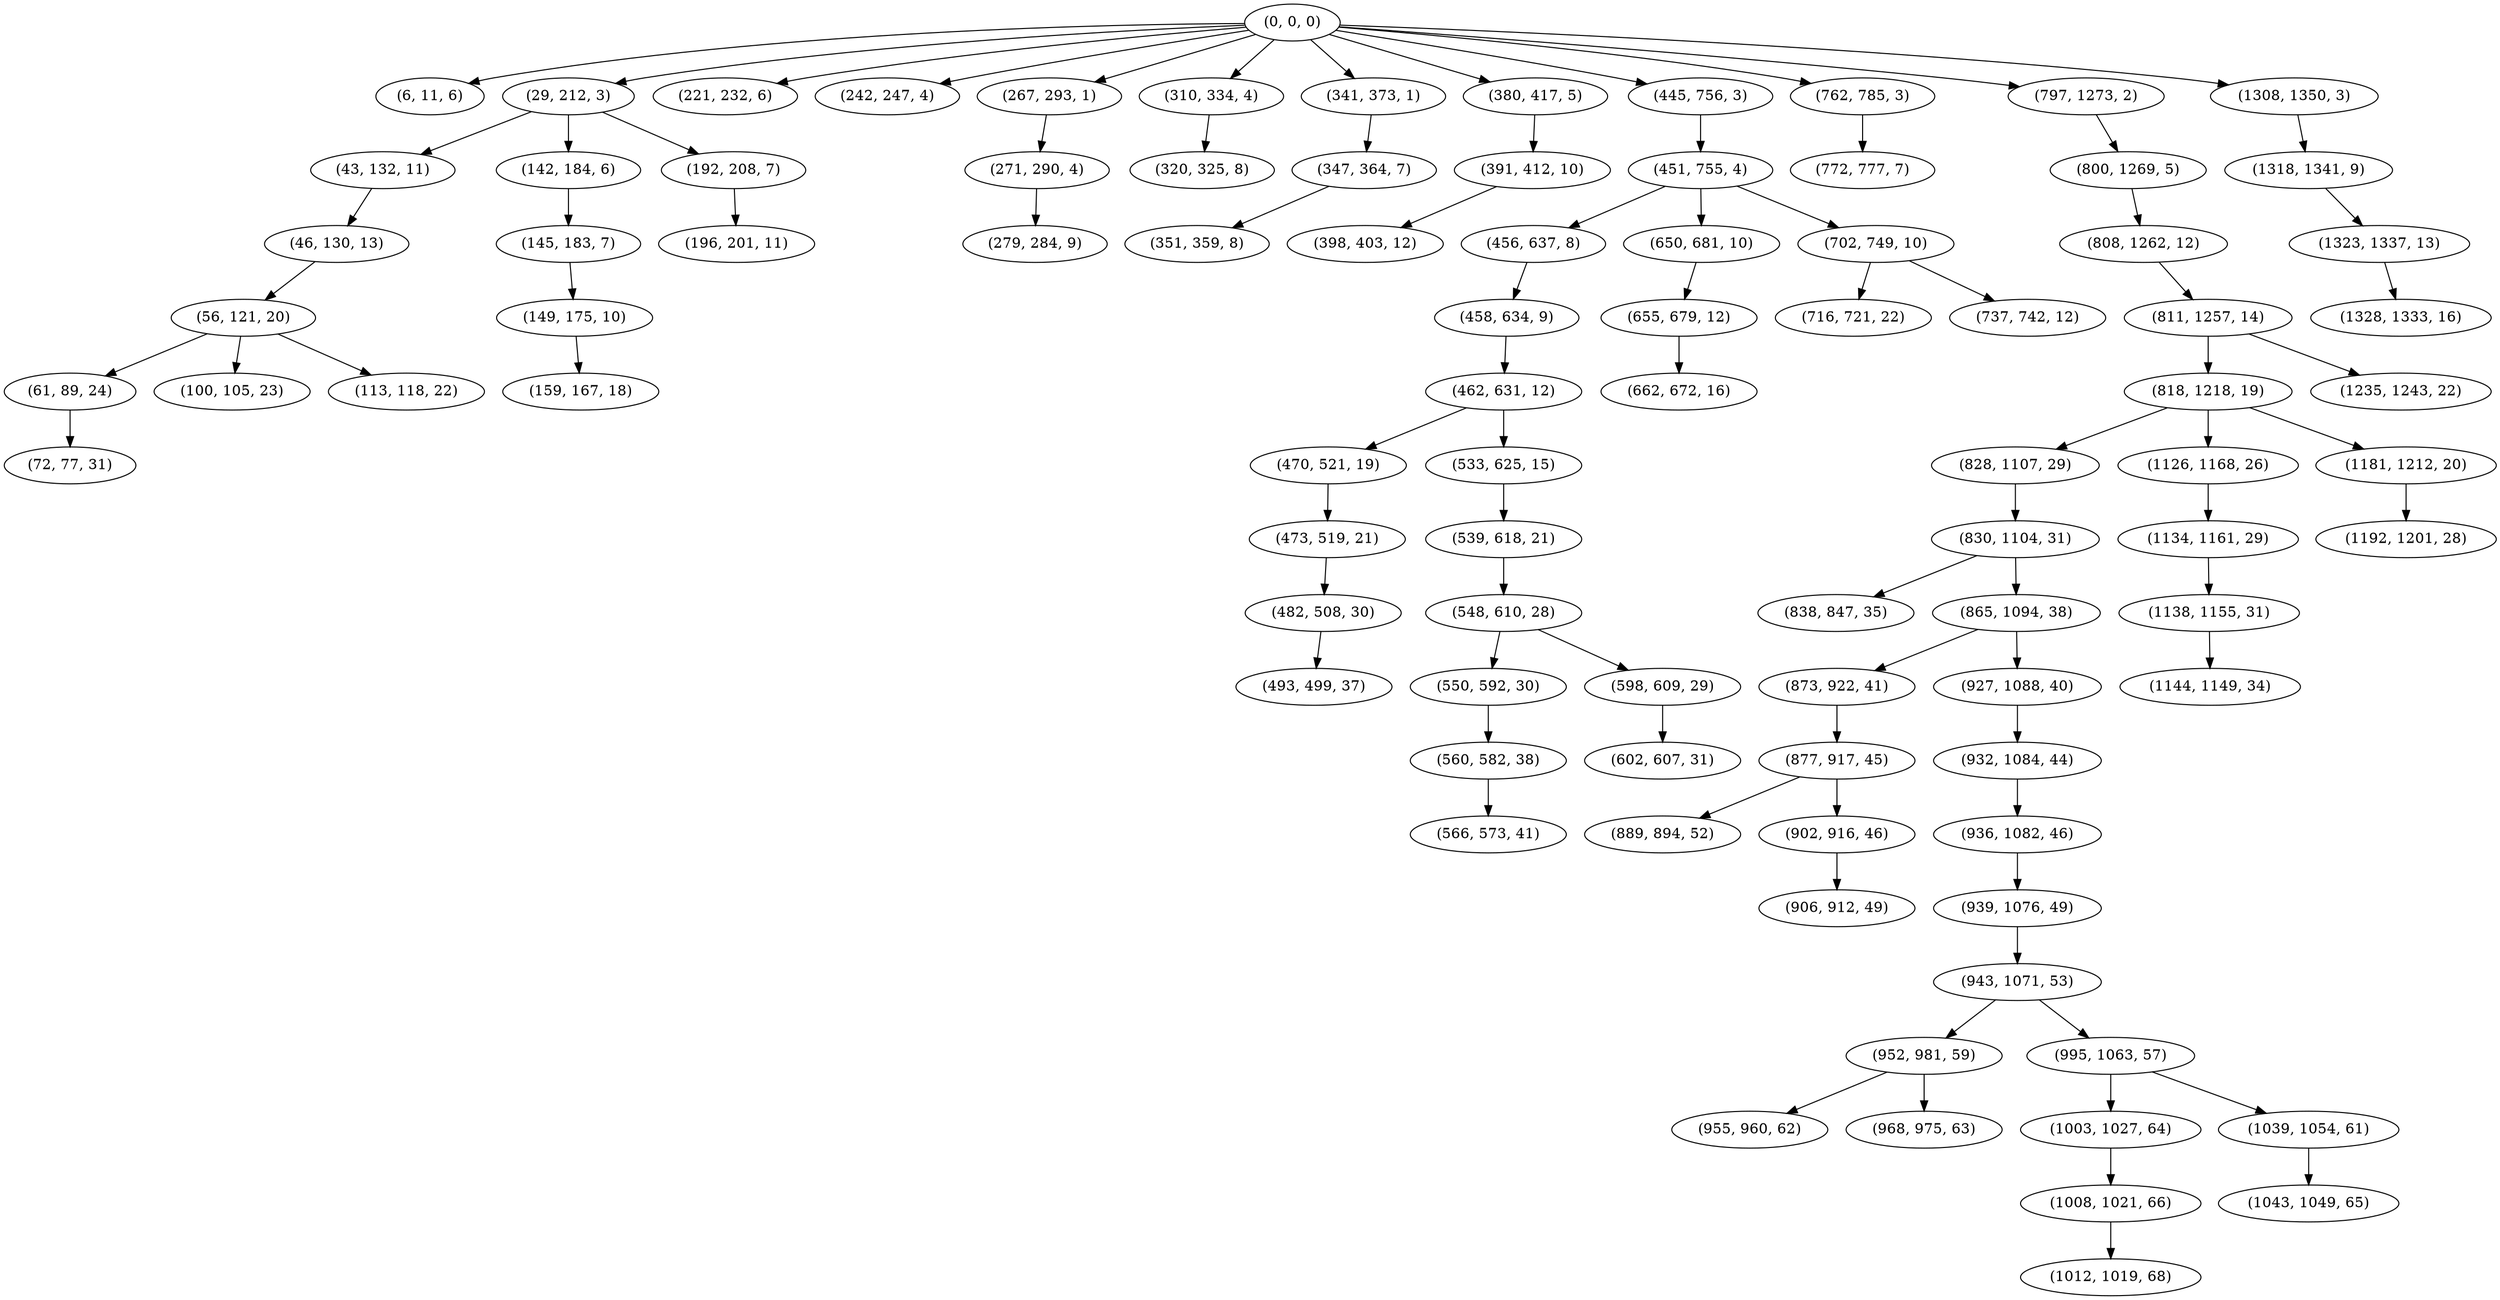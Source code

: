digraph tree {
    "(0, 0, 0)";
    "(6, 11, 6)";
    "(29, 212, 3)";
    "(43, 132, 11)";
    "(46, 130, 13)";
    "(56, 121, 20)";
    "(61, 89, 24)";
    "(72, 77, 31)";
    "(100, 105, 23)";
    "(113, 118, 22)";
    "(142, 184, 6)";
    "(145, 183, 7)";
    "(149, 175, 10)";
    "(159, 167, 18)";
    "(192, 208, 7)";
    "(196, 201, 11)";
    "(221, 232, 6)";
    "(242, 247, 4)";
    "(267, 293, 1)";
    "(271, 290, 4)";
    "(279, 284, 9)";
    "(310, 334, 4)";
    "(320, 325, 8)";
    "(341, 373, 1)";
    "(347, 364, 7)";
    "(351, 359, 8)";
    "(380, 417, 5)";
    "(391, 412, 10)";
    "(398, 403, 12)";
    "(445, 756, 3)";
    "(451, 755, 4)";
    "(456, 637, 8)";
    "(458, 634, 9)";
    "(462, 631, 12)";
    "(470, 521, 19)";
    "(473, 519, 21)";
    "(482, 508, 30)";
    "(493, 499, 37)";
    "(533, 625, 15)";
    "(539, 618, 21)";
    "(548, 610, 28)";
    "(550, 592, 30)";
    "(560, 582, 38)";
    "(566, 573, 41)";
    "(598, 609, 29)";
    "(602, 607, 31)";
    "(650, 681, 10)";
    "(655, 679, 12)";
    "(662, 672, 16)";
    "(702, 749, 10)";
    "(716, 721, 22)";
    "(737, 742, 12)";
    "(762, 785, 3)";
    "(772, 777, 7)";
    "(797, 1273, 2)";
    "(800, 1269, 5)";
    "(808, 1262, 12)";
    "(811, 1257, 14)";
    "(818, 1218, 19)";
    "(828, 1107, 29)";
    "(830, 1104, 31)";
    "(838, 847, 35)";
    "(865, 1094, 38)";
    "(873, 922, 41)";
    "(877, 917, 45)";
    "(889, 894, 52)";
    "(902, 916, 46)";
    "(906, 912, 49)";
    "(927, 1088, 40)";
    "(932, 1084, 44)";
    "(936, 1082, 46)";
    "(939, 1076, 49)";
    "(943, 1071, 53)";
    "(952, 981, 59)";
    "(955, 960, 62)";
    "(968, 975, 63)";
    "(995, 1063, 57)";
    "(1003, 1027, 64)";
    "(1008, 1021, 66)";
    "(1012, 1019, 68)";
    "(1039, 1054, 61)";
    "(1043, 1049, 65)";
    "(1126, 1168, 26)";
    "(1134, 1161, 29)";
    "(1138, 1155, 31)";
    "(1144, 1149, 34)";
    "(1181, 1212, 20)";
    "(1192, 1201, 28)";
    "(1235, 1243, 22)";
    "(1308, 1350, 3)";
    "(1318, 1341, 9)";
    "(1323, 1337, 13)";
    "(1328, 1333, 16)";
    "(0, 0, 0)" -> "(6, 11, 6)";
    "(0, 0, 0)" -> "(29, 212, 3)";
    "(0, 0, 0)" -> "(221, 232, 6)";
    "(0, 0, 0)" -> "(242, 247, 4)";
    "(0, 0, 0)" -> "(267, 293, 1)";
    "(0, 0, 0)" -> "(310, 334, 4)";
    "(0, 0, 0)" -> "(341, 373, 1)";
    "(0, 0, 0)" -> "(380, 417, 5)";
    "(0, 0, 0)" -> "(445, 756, 3)";
    "(0, 0, 0)" -> "(762, 785, 3)";
    "(0, 0, 0)" -> "(797, 1273, 2)";
    "(0, 0, 0)" -> "(1308, 1350, 3)";
    "(29, 212, 3)" -> "(43, 132, 11)";
    "(29, 212, 3)" -> "(142, 184, 6)";
    "(29, 212, 3)" -> "(192, 208, 7)";
    "(43, 132, 11)" -> "(46, 130, 13)";
    "(46, 130, 13)" -> "(56, 121, 20)";
    "(56, 121, 20)" -> "(61, 89, 24)";
    "(56, 121, 20)" -> "(100, 105, 23)";
    "(56, 121, 20)" -> "(113, 118, 22)";
    "(61, 89, 24)" -> "(72, 77, 31)";
    "(142, 184, 6)" -> "(145, 183, 7)";
    "(145, 183, 7)" -> "(149, 175, 10)";
    "(149, 175, 10)" -> "(159, 167, 18)";
    "(192, 208, 7)" -> "(196, 201, 11)";
    "(267, 293, 1)" -> "(271, 290, 4)";
    "(271, 290, 4)" -> "(279, 284, 9)";
    "(310, 334, 4)" -> "(320, 325, 8)";
    "(341, 373, 1)" -> "(347, 364, 7)";
    "(347, 364, 7)" -> "(351, 359, 8)";
    "(380, 417, 5)" -> "(391, 412, 10)";
    "(391, 412, 10)" -> "(398, 403, 12)";
    "(445, 756, 3)" -> "(451, 755, 4)";
    "(451, 755, 4)" -> "(456, 637, 8)";
    "(451, 755, 4)" -> "(650, 681, 10)";
    "(451, 755, 4)" -> "(702, 749, 10)";
    "(456, 637, 8)" -> "(458, 634, 9)";
    "(458, 634, 9)" -> "(462, 631, 12)";
    "(462, 631, 12)" -> "(470, 521, 19)";
    "(462, 631, 12)" -> "(533, 625, 15)";
    "(470, 521, 19)" -> "(473, 519, 21)";
    "(473, 519, 21)" -> "(482, 508, 30)";
    "(482, 508, 30)" -> "(493, 499, 37)";
    "(533, 625, 15)" -> "(539, 618, 21)";
    "(539, 618, 21)" -> "(548, 610, 28)";
    "(548, 610, 28)" -> "(550, 592, 30)";
    "(548, 610, 28)" -> "(598, 609, 29)";
    "(550, 592, 30)" -> "(560, 582, 38)";
    "(560, 582, 38)" -> "(566, 573, 41)";
    "(598, 609, 29)" -> "(602, 607, 31)";
    "(650, 681, 10)" -> "(655, 679, 12)";
    "(655, 679, 12)" -> "(662, 672, 16)";
    "(702, 749, 10)" -> "(716, 721, 22)";
    "(702, 749, 10)" -> "(737, 742, 12)";
    "(762, 785, 3)" -> "(772, 777, 7)";
    "(797, 1273, 2)" -> "(800, 1269, 5)";
    "(800, 1269, 5)" -> "(808, 1262, 12)";
    "(808, 1262, 12)" -> "(811, 1257, 14)";
    "(811, 1257, 14)" -> "(818, 1218, 19)";
    "(811, 1257, 14)" -> "(1235, 1243, 22)";
    "(818, 1218, 19)" -> "(828, 1107, 29)";
    "(818, 1218, 19)" -> "(1126, 1168, 26)";
    "(818, 1218, 19)" -> "(1181, 1212, 20)";
    "(828, 1107, 29)" -> "(830, 1104, 31)";
    "(830, 1104, 31)" -> "(838, 847, 35)";
    "(830, 1104, 31)" -> "(865, 1094, 38)";
    "(865, 1094, 38)" -> "(873, 922, 41)";
    "(865, 1094, 38)" -> "(927, 1088, 40)";
    "(873, 922, 41)" -> "(877, 917, 45)";
    "(877, 917, 45)" -> "(889, 894, 52)";
    "(877, 917, 45)" -> "(902, 916, 46)";
    "(902, 916, 46)" -> "(906, 912, 49)";
    "(927, 1088, 40)" -> "(932, 1084, 44)";
    "(932, 1084, 44)" -> "(936, 1082, 46)";
    "(936, 1082, 46)" -> "(939, 1076, 49)";
    "(939, 1076, 49)" -> "(943, 1071, 53)";
    "(943, 1071, 53)" -> "(952, 981, 59)";
    "(943, 1071, 53)" -> "(995, 1063, 57)";
    "(952, 981, 59)" -> "(955, 960, 62)";
    "(952, 981, 59)" -> "(968, 975, 63)";
    "(995, 1063, 57)" -> "(1003, 1027, 64)";
    "(995, 1063, 57)" -> "(1039, 1054, 61)";
    "(1003, 1027, 64)" -> "(1008, 1021, 66)";
    "(1008, 1021, 66)" -> "(1012, 1019, 68)";
    "(1039, 1054, 61)" -> "(1043, 1049, 65)";
    "(1126, 1168, 26)" -> "(1134, 1161, 29)";
    "(1134, 1161, 29)" -> "(1138, 1155, 31)";
    "(1138, 1155, 31)" -> "(1144, 1149, 34)";
    "(1181, 1212, 20)" -> "(1192, 1201, 28)";
    "(1308, 1350, 3)" -> "(1318, 1341, 9)";
    "(1318, 1341, 9)" -> "(1323, 1337, 13)";
    "(1323, 1337, 13)" -> "(1328, 1333, 16)";
}
